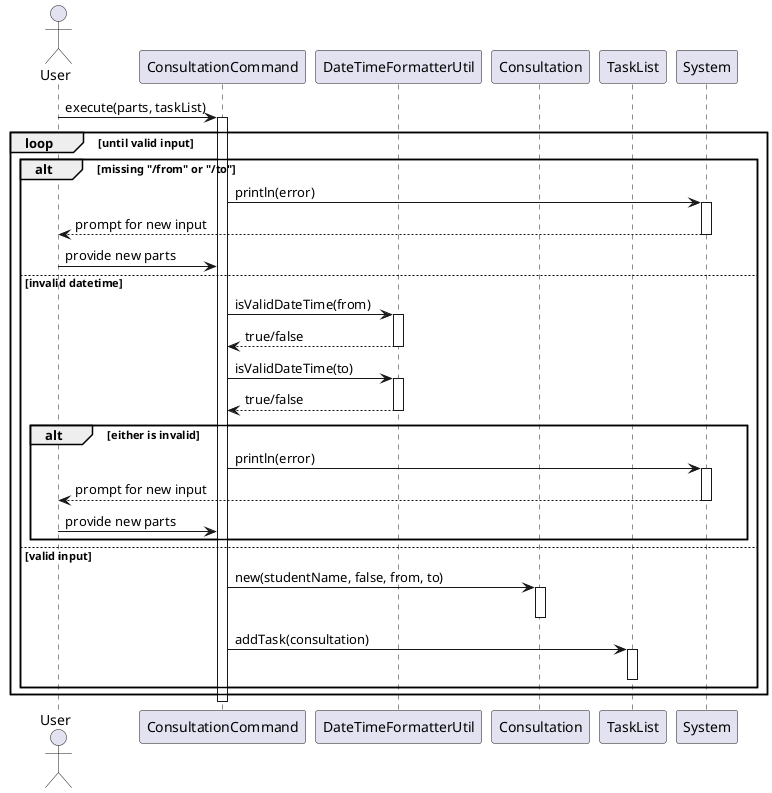 @startuml
'https://plantuml.com/sequence-diagram

actor User

participant "ConsultationCommand" as ConsultCmd
participant "DateTimeFormatterUtil" as Formatter
participant "Consultation" as Consultation
participant "TaskList" as TaskList
participant "System" as Console

User -> ConsultCmd : execute(parts, taskList)
activate ConsultCmd

loop until valid input
    alt missing "/from" or "/to"
        ConsultCmd -> Console : println(error)
        activate Console
        Console --> User : prompt for new input
        deactivate Console
        User -> ConsultCmd : provide new parts
    else invalid datetime
        ConsultCmd -> Formatter : isValidDateTime(from)
        activate Formatter
        Formatter --> ConsultCmd : true/false
        deactivate Formatter

        ConsultCmd -> Formatter : isValidDateTime(to)
        activate Formatter
        Formatter --> ConsultCmd : true/false
        deactivate Formatter

        alt either is invalid
            ConsultCmd -> Console : println(error)
            activate Console
            Console --> User : prompt for new input
            deactivate Console
            User -> ConsultCmd : provide new parts
        end
    else valid input
        ConsultCmd -> Consultation : new(studentName, false, from, to)
        activate Consultation
        deactivate Consultation

        ConsultCmd -> TaskList : addTask(consultation)
        activate TaskList
        deactivate TaskList
    end
end

deactivate ConsultCmd
@enduml